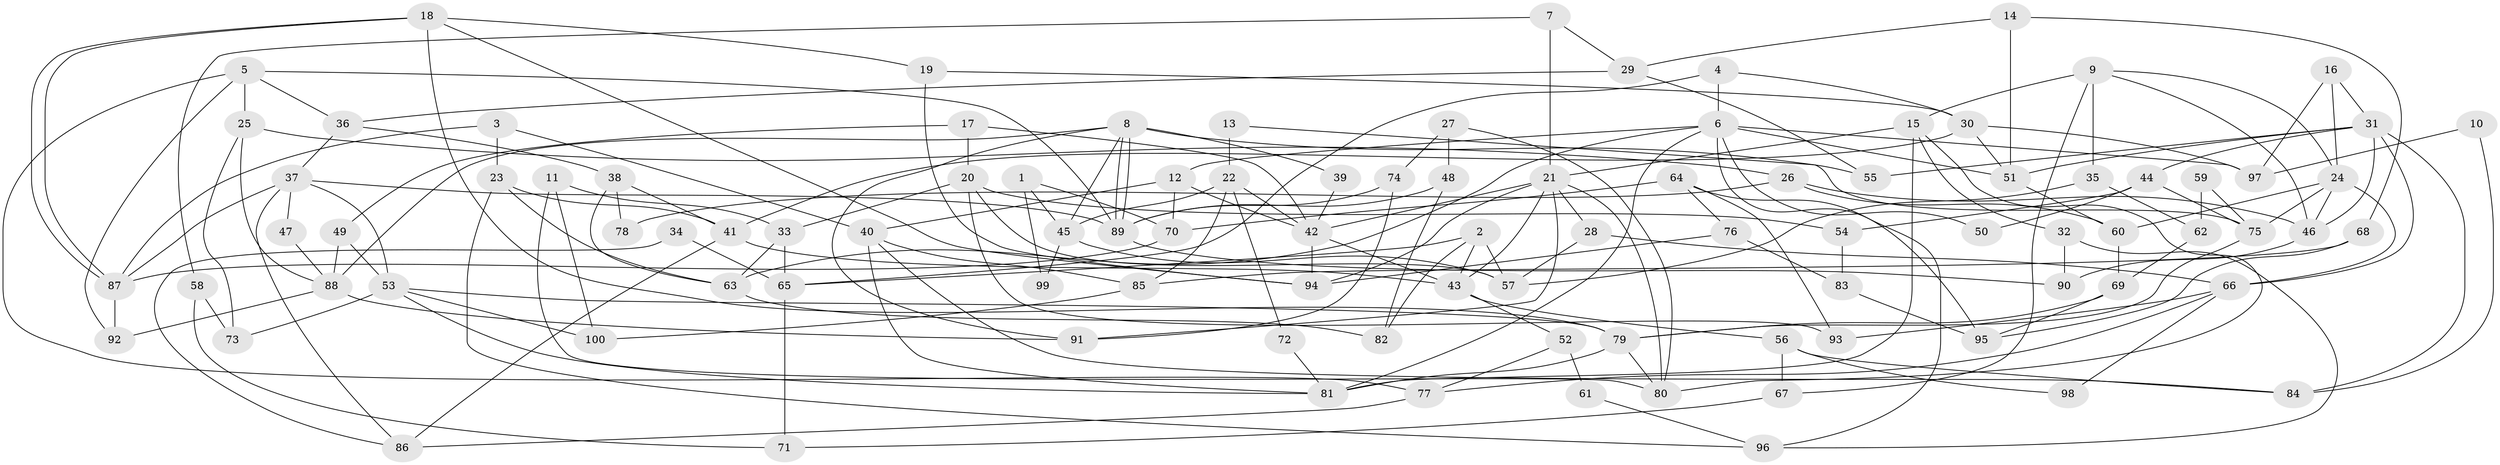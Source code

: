 // Generated by graph-tools (version 1.1) at 2025/11/02/21/25 10:11:14]
// undirected, 100 vertices, 200 edges
graph export_dot {
graph [start="1"]
  node [color=gray90,style=filled];
  1;
  2;
  3;
  4;
  5;
  6;
  7;
  8;
  9;
  10;
  11;
  12;
  13;
  14;
  15;
  16;
  17;
  18;
  19;
  20;
  21;
  22;
  23;
  24;
  25;
  26;
  27;
  28;
  29;
  30;
  31;
  32;
  33;
  34;
  35;
  36;
  37;
  38;
  39;
  40;
  41;
  42;
  43;
  44;
  45;
  46;
  47;
  48;
  49;
  50;
  51;
  52;
  53;
  54;
  55;
  56;
  57;
  58;
  59;
  60;
  61;
  62;
  63;
  64;
  65;
  66;
  67;
  68;
  69;
  70;
  71;
  72;
  73;
  74;
  75;
  76;
  77;
  78;
  79;
  80;
  81;
  82;
  83;
  84;
  85;
  86;
  87;
  88;
  89;
  90;
  91;
  92;
  93;
  94;
  95;
  96;
  97;
  98;
  99;
  100;
  1 -- 45;
  1 -- 70;
  1 -- 99;
  2 -- 43;
  2 -- 65;
  2 -- 57;
  2 -- 82;
  3 -- 87;
  3 -- 40;
  3 -- 23;
  4 -- 30;
  4 -- 6;
  4 -- 65;
  5 -- 89;
  5 -- 36;
  5 -- 25;
  5 -- 77;
  5 -- 92;
  6 -- 12;
  6 -- 81;
  6 -- 50;
  6 -- 51;
  6 -- 63;
  6 -- 96;
  6 -- 97;
  7 -- 29;
  7 -- 21;
  7 -- 58;
  8 -- 91;
  8 -- 89;
  8 -- 89;
  8 -- 39;
  8 -- 45;
  8 -- 55;
  8 -- 88;
  9 -- 15;
  9 -- 24;
  9 -- 35;
  9 -- 46;
  9 -- 67;
  10 -- 84;
  10 -- 97;
  11 -- 100;
  11 -- 80;
  11 -- 33;
  12 -- 42;
  12 -- 40;
  12 -- 70;
  13 -- 75;
  13 -- 22;
  14 -- 51;
  14 -- 68;
  14 -- 29;
  15 -- 21;
  15 -- 32;
  15 -- 80;
  15 -- 81;
  16 -- 24;
  16 -- 31;
  16 -- 97;
  17 -- 49;
  17 -- 42;
  17 -- 20;
  18 -- 87;
  18 -- 87;
  18 -- 19;
  18 -- 79;
  18 -- 94;
  19 -- 30;
  19 -- 94;
  20 -- 33;
  20 -- 54;
  20 -- 57;
  20 -- 93;
  21 -- 91;
  21 -- 94;
  21 -- 28;
  21 -- 42;
  21 -- 43;
  21 -- 80;
  22 -- 45;
  22 -- 42;
  22 -- 72;
  22 -- 85;
  23 -- 41;
  23 -- 63;
  23 -- 96;
  24 -- 66;
  24 -- 60;
  24 -- 46;
  24 -- 75;
  25 -- 88;
  25 -- 26;
  25 -- 73;
  26 -- 46;
  26 -- 60;
  26 -- 78;
  27 -- 80;
  27 -- 48;
  27 -- 74;
  28 -- 57;
  28 -- 66;
  29 -- 55;
  29 -- 36;
  30 -- 97;
  30 -- 51;
  30 -- 41;
  31 -- 46;
  31 -- 66;
  31 -- 44;
  31 -- 51;
  31 -- 55;
  31 -- 84;
  32 -- 96;
  32 -- 90;
  33 -- 63;
  33 -- 65;
  34 -- 86;
  34 -- 65;
  35 -- 57;
  35 -- 62;
  36 -- 37;
  36 -- 38;
  37 -- 53;
  37 -- 86;
  37 -- 47;
  37 -- 87;
  37 -- 89;
  38 -- 63;
  38 -- 41;
  38 -- 78;
  39 -- 42;
  40 -- 84;
  40 -- 81;
  40 -- 85;
  41 -- 43;
  41 -- 86;
  42 -- 43;
  42 -- 94;
  43 -- 52;
  43 -- 56;
  44 -- 75;
  44 -- 50;
  44 -- 54;
  45 -- 57;
  45 -- 99;
  46 -- 90;
  47 -- 88;
  48 -- 82;
  48 -- 89;
  49 -- 88;
  49 -- 53;
  51 -- 60;
  52 -- 77;
  52 -- 61;
  53 -- 79;
  53 -- 81;
  53 -- 73;
  53 -- 100;
  54 -- 83;
  56 -- 67;
  56 -- 84;
  56 -- 98;
  58 -- 73;
  58 -- 71;
  59 -- 62;
  59 -- 75;
  60 -- 69;
  61 -- 96;
  62 -- 69;
  63 -- 82;
  64 -- 70;
  64 -- 76;
  64 -- 93;
  64 -- 95;
  65 -- 71;
  66 -- 93;
  66 -- 77;
  66 -- 98;
  67 -- 71;
  68 -- 85;
  68 -- 95;
  69 -- 79;
  69 -- 95;
  70 -- 87;
  72 -- 81;
  74 -- 89;
  74 -- 91;
  75 -- 79;
  76 -- 94;
  76 -- 83;
  77 -- 86;
  79 -- 80;
  79 -- 81;
  83 -- 95;
  85 -- 100;
  87 -- 92;
  88 -- 92;
  88 -- 91;
  89 -- 90;
}
